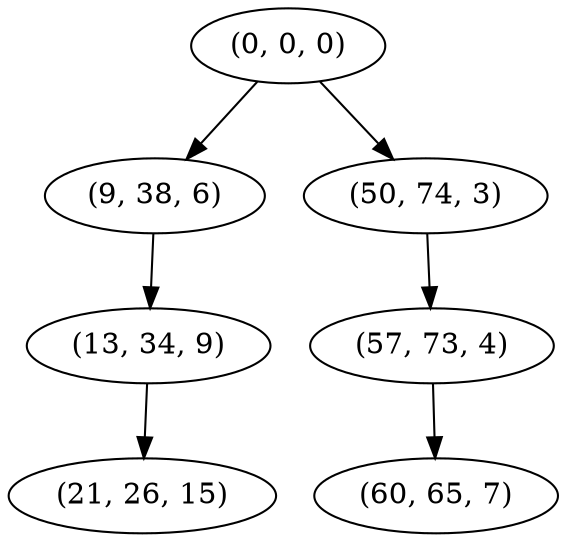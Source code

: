digraph tree {
    "(0, 0, 0)";
    "(9, 38, 6)";
    "(13, 34, 9)";
    "(21, 26, 15)";
    "(50, 74, 3)";
    "(57, 73, 4)";
    "(60, 65, 7)";
    "(0, 0, 0)" -> "(9, 38, 6)";
    "(0, 0, 0)" -> "(50, 74, 3)";
    "(9, 38, 6)" -> "(13, 34, 9)";
    "(13, 34, 9)" -> "(21, 26, 15)";
    "(50, 74, 3)" -> "(57, 73, 4)";
    "(57, 73, 4)" -> "(60, 65, 7)";
}
